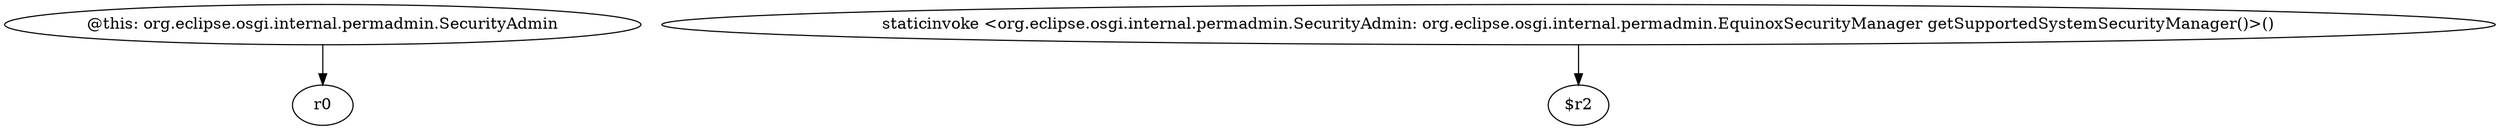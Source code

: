 digraph g {
0[label="@this: org.eclipse.osgi.internal.permadmin.SecurityAdmin"]
1[label="r0"]
0->1[label=""]
2[label="staticinvoke <org.eclipse.osgi.internal.permadmin.SecurityAdmin: org.eclipse.osgi.internal.permadmin.EquinoxSecurityManager getSupportedSystemSecurityManager()>()"]
3[label="$r2"]
2->3[label=""]
}